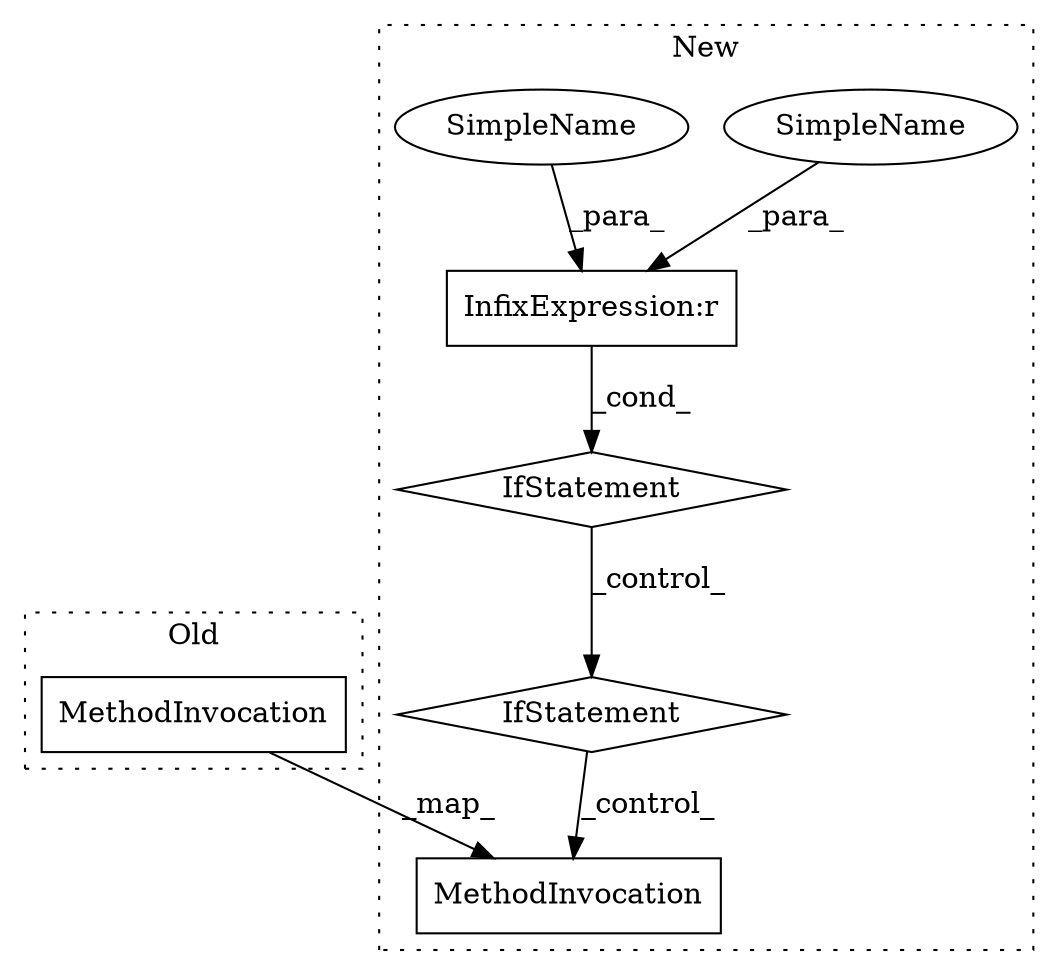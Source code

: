 digraph G {
subgraph cluster0 {
4 [label="MethodInvocation" a="32" s="8869,8906" l="15,1" shape="box"];
label = "Old";
style="dotted";
}
subgraph cluster1 {
1 [label="IfStatement" a="25" s="7843,7965" l="4,5" shape="diamond"];
2 [label="IfStatement" a="25" s="9246,9303" l="4,6" shape="diamond"];
3 [label="MethodInvocation" a="32" s="9473,9510" l="15,1" shape="box"];
5 [label="SimpleName" a="42" s="7937" l="28" shape="ellipse"];
6 [label="SimpleName" a="42" s="7909" l="25" shape="ellipse"];
7 [label="InfixExpression:r" a="27" s="7934" l="3" shape="box"];
label = "New";
style="dotted";
}
1 -> 2 [label="_control_"];
2 -> 3 [label="_control_"];
4 -> 3 [label="_map_"];
5 -> 7 [label="_para_"];
6 -> 7 [label="_para_"];
7 -> 1 [label="_cond_"];
}